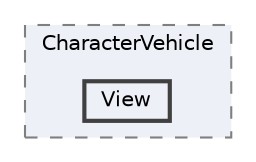 digraph "C:/Users/むずでょ/Documents/Unity Projects/RMU-1-00-00-Research/Assets/RPGMaker/Codebase/Editor/Inspector/CharacterVehicle/View"
{
 // LATEX_PDF_SIZE
  bgcolor="transparent";
  edge [fontname=Helvetica,fontsize=10,labelfontname=Helvetica,labelfontsize=10];
  node [fontname=Helvetica,fontsize=10,shape=box,height=0.2,width=0.4];
  compound=true
  subgraph clusterdir_78b3c62a52fc4dcabb1416a25eb4a5e5 {
    graph [ bgcolor="#edf0f7", pencolor="grey50", label="CharacterVehicle", fontname=Helvetica,fontsize=10 style="filled,dashed", URL="dir_78b3c62a52fc4dcabb1416a25eb4a5e5.html",tooltip=""]
  dir_4657434fb7f21e6a09c4f27dc49c61bb [label="View", fillcolor="#edf0f7", color="grey25", style="filled,bold", URL="dir_4657434fb7f21e6a09c4f27dc49c61bb.html",tooltip=""];
  }
}
